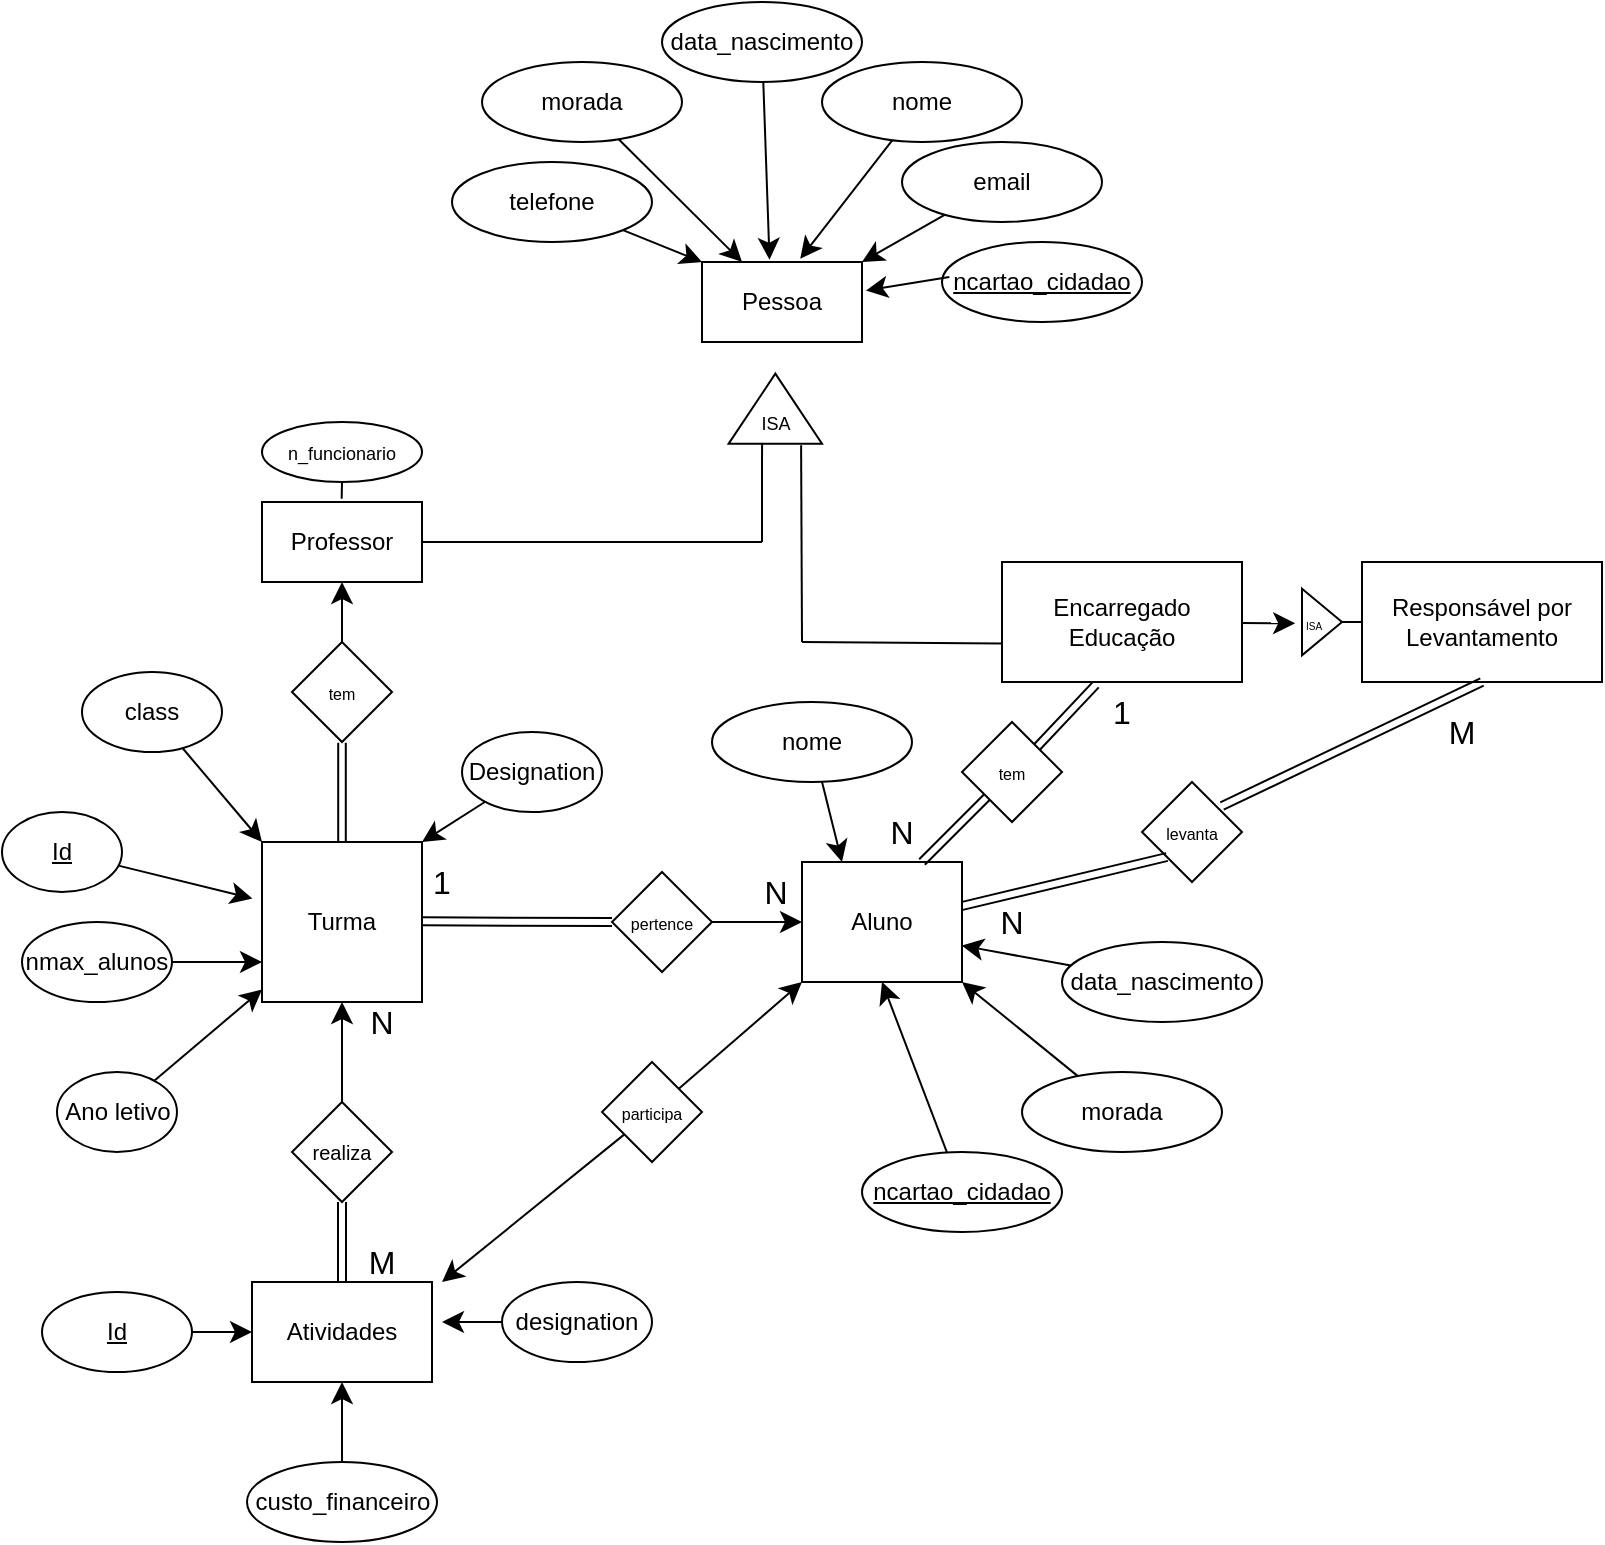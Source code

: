 <mxfile version="23.1.8" type="device">
  <diagram id="R2lEEEUBdFMjLlhIrx00" name="Page-1">
    <mxGraphModel dx="1024" dy="895" grid="1" gridSize="10" guides="1" tooltips="1" connect="1" arrows="1" fold="1" page="1" pageScale="1" pageWidth="850" pageHeight="1100" math="0" shadow="0" extFonts="Permanent Marker^https://fonts.googleapis.com/css?family=Permanent+Marker">
      <root>
        <mxCell id="0" />
        <mxCell id="1" parent="0" />
        <mxCell id="L6khQDOIoBBR53wLG6lC-1" value="Turma" style="whiteSpace=wrap;html=1;aspect=fixed;" vertex="1" parent="1">
          <mxGeometry x="200" y="420" width="80" height="80" as="geometry" />
        </mxCell>
        <mxCell id="L6khQDOIoBBR53wLG6lC-3" style="edgeStyle=none;curved=1;rounded=0;orthogonalLoop=1;jettySize=auto;html=1;entryX=-0.06;entryY=0.353;entryDx=0;entryDy=0;fontSize=12;startSize=8;endSize=8;entryPerimeter=0;" edge="1" parent="1" source="L6khQDOIoBBR53wLG6lC-2" target="L6khQDOIoBBR53wLG6lC-1">
          <mxGeometry relative="1" as="geometry" />
        </mxCell>
        <mxCell id="L6khQDOIoBBR53wLG6lC-2" value="&lt;u&gt;Id&lt;/u&gt;" style="ellipse;whiteSpace=wrap;html=1;" vertex="1" parent="1">
          <mxGeometry x="70" y="405" width="60" height="40" as="geometry" />
        </mxCell>
        <mxCell id="L6khQDOIoBBR53wLG6lC-5" value="" style="edgeStyle=none;curved=1;rounded=0;orthogonalLoop=1;jettySize=auto;html=1;fontSize=12;startSize=8;endSize=8;" edge="1" parent="1" source="L6khQDOIoBBR53wLG6lC-4" target="L6khQDOIoBBR53wLG6lC-1">
          <mxGeometry relative="1" as="geometry" />
        </mxCell>
        <mxCell id="L6khQDOIoBBR53wLG6lC-4" value="Ano letivo" style="ellipse;whiteSpace=wrap;html=1;" vertex="1" parent="1">
          <mxGeometry x="97.5" y="535" width="60" height="40" as="geometry" />
        </mxCell>
        <mxCell id="L6khQDOIoBBR53wLG6lC-7" style="edgeStyle=none;curved=1;rounded=0;orthogonalLoop=1;jettySize=auto;html=1;entryX=1;entryY=0;entryDx=0;entryDy=0;fontSize=12;startSize=8;endSize=8;" edge="1" parent="1" source="L6khQDOIoBBR53wLG6lC-6" target="L6khQDOIoBBR53wLG6lC-1">
          <mxGeometry relative="1" as="geometry" />
        </mxCell>
        <mxCell id="L6khQDOIoBBR53wLG6lC-6" value="Designation" style="ellipse;whiteSpace=wrap;html=1;" vertex="1" parent="1">
          <mxGeometry x="300" y="365" width="70" height="40" as="geometry" />
        </mxCell>
        <mxCell id="L6khQDOIoBBR53wLG6lC-10" style="edgeStyle=none;curved=1;rounded=0;orthogonalLoop=1;jettySize=auto;html=1;entryX=0;entryY=0.75;entryDx=0;entryDy=0;fontSize=12;startSize=8;endSize=8;" edge="1" parent="1" source="L6khQDOIoBBR53wLG6lC-8" target="L6khQDOIoBBR53wLG6lC-1">
          <mxGeometry relative="1" as="geometry" />
        </mxCell>
        <mxCell id="L6khQDOIoBBR53wLG6lC-8" value="nmax_alunos" style="ellipse;whiteSpace=wrap;html=1;" vertex="1" parent="1">
          <mxGeometry x="80" y="460" width="75" height="40" as="geometry" />
        </mxCell>
        <mxCell id="L6khQDOIoBBR53wLG6lC-11" value="Aluno" style="rounded=0;whiteSpace=wrap;html=1;" vertex="1" parent="1">
          <mxGeometry x="470" y="430" width="80" height="60" as="geometry" />
        </mxCell>
        <mxCell id="L6khQDOIoBBR53wLG6lC-13" style="edgeStyle=none;curved=1;rounded=0;orthogonalLoop=1;jettySize=auto;html=1;entryX=0.5;entryY=1;entryDx=0;entryDy=0;fontSize=12;startSize=8;endSize=8;" edge="1" parent="1" source="L6khQDOIoBBR53wLG6lC-12" target="L6khQDOIoBBR53wLG6lC-11">
          <mxGeometry relative="1" as="geometry" />
        </mxCell>
        <mxCell id="L6khQDOIoBBR53wLG6lC-12" value="&lt;u&gt;ncartao_cidadao&lt;/u&gt;" style="ellipse;whiteSpace=wrap;html=1;" vertex="1" parent="1">
          <mxGeometry x="500" y="575" width="100" height="40" as="geometry" />
        </mxCell>
        <mxCell id="L6khQDOIoBBR53wLG6lC-15" style="edgeStyle=none;curved=1;rounded=0;orthogonalLoop=1;jettySize=auto;html=1;entryX=0.25;entryY=0;entryDx=0;entryDy=0;fontSize=12;startSize=8;endSize=8;" edge="1" parent="1" source="L6khQDOIoBBR53wLG6lC-14" target="L6khQDOIoBBR53wLG6lC-11">
          <mxGeometry relative="1" as="geometry" />
        </mxCell>
        <mxCell id="L6khQDOIoBBR53wLG6lC-14" value="nome" style="ellipse;whiteSpace=wrap;html=1;" vertex="1" parent="1">
          <mxGeometry x="425" y="350" width="100" height="40" as="geometry" />
        </mxCell>
        <mxCell id="L6khQDOIoBBR53wLG6lC-17" style="edgeStyle=none;curved=1;rounded=0;orthogonalLoop=1;jettySize=auto;html=1;entryX=1;entryY=1;entryDx=0;entryDy=0;fontSize=12;startSize=8;endSize=8;" edge="1" parent="1" source="L6khQDOIoBBR53wLG6lC-16" target="L6khQDOIoBBR53wLG6lC-11">
          <mxGeometry relative="1" as="geometry" />
        </mxCell>
        <mxCell id="L6khQDOIoBBR53wLG6lC-16" value="morada" style="ellipse;whiteSpace=wrap;html=1;" vertex="1" parent="1">
          <mxGeometry x="580" y="535" width="100" height="40" as="geometry" />
        </mxCell>
        <mxCell id="L6khQDOIoBBR53wLG6lC-18" value="data_nascimento" style="ellipse;whiteSpace=wrap;html=1;" vertex="1" parent="1">
          <mxGeometry x="600" y="470" width="100" height="40" as="geometry" />
        </mxCell>
        <mxCell id="L6khQDOIoBBR53wLG6lC-19" style="edgeStyle=none;curved=1;rounded=0;orthogonalLoop=1;jettySize=auto;html=1;entryX=0.998;entryY=0.696;entryDx=0;entryDy=0;entryPerimeter=0;fontSize=12;startSize=8;endSize=8;" edge="1" parent="1" source="L6khQDOIoBBR53wLG6lC-18" target="L6khQDOIoBBR53wLG6lC-11">
          <mxGeometry relative="1" as="geometry" />
        </mxCell>
        <mxCell id="L6khQDOIoBBR53wLG6lC-21" style="edgeStyle=none;curved=1;rounded=0;orthogonalLoop=1;jettySize=auto;html=1;entryX=0;entryY=0.5;entryDx=0;entryDy=0;fontSize=12;startSize=8;endSize=8;" edge="1" parent="1" source="L6khQDOIoBBR53wLG6lC-20" target="L6khQDOIoBBR53wLG6lC-11">
          <mxGeometry relative="1" as="geometry" />
        </mxCell>
        <mxCell id="L6khQDOIoBBR53wLG6lC-20" value="&lt;font style=&quot;font-size: 8px;&quot;&gt;pertence&lt;/font&gt;" style="rhombus;whiteSpace=wrap;html=1;" vertex="1" parent="1">
          <mxGeometry x="375" y="435" width="50" height="50" as="geometry" />
        </mxCell>
        <mxCell id="L6khQDOIoBBR53wLG6lC-22" value="" style="shape=link;html=1;rounded=0;fontSize=12;startSize=8;endSize=8;entryX=0;entryY=0.5;entryDx=0;entryDy=0;" edge="1" parent="1" target="L6khQDOIoBBR53wLG6lC-20">
          <mxGeometry width="100" relative="1" as="geometry">
            <mxPoint x="280" y="459.66" as="sourcePoint" />
            <mxPoint x="380" y="459.66" as="targetPoint" />
          </mxGeometry>
        </mxCell>
        <mxCell id="L6khQDOIoBBR53wLG6lC-23" value="1" style="text;html=1;align=center;verticalAlign=middle;whiteSpace=wrap;rounded=0;fontSize=16;" vertex="1" parent="1">
          <mxGeometry x="270" y="430" width="40" height="20" as="geometry" />
        </mxCell>
        <mxCell id="L6khQDOIoBBR53wLG6lC-24" value="N" style="text;html=1;align=center;verticalAlign=middle;whiteSpace=wrap;rounded=0;fontSize=16;" vertex="1" parent="1">
          <mxGeometry x="510" y="410" width="20" height="10" as="geometry" />
        </mxCell>
        <mxCell id="L6khQDOIoBBR53wLG6lC-25" value="Atividades" style="rounded=0;whiteSpace=wrap;html=1;" vertex="1" parent="1">
          <mxGeometry x="195" y="640" width="90" height="50" as="geometry" />
        </mxCell>
        <mxCell id="L6khQDOIoBBR53wLG6lC-27" style="edgeStyle=none;curved=1;rounded=0;orthogonalLoop=1;jettySize=auto;html=1;entryX=0;entryY=0.5;entryDx=0;entryDy=0;fontSize=12;startSize=8;endSize=8;" edge="1" parent="1" source="L6khQDOIoBBR53wLG6lC-26" target="L6khQDOIoBBR53wLG6lC-25">
          <mxGeometry relative="1" as="geometry" />
        </mxCell>
        <mxCell id="L6khQDOIoBBR53wLG6lC-26" value="&lt;u&gt;Id&lt;/u&gt;" style="ellipse;whiteSpace=wrap;html=1;" vertex="1" parent="1">
          <mxGeometry x="90" y="645" width="75" height="40" as="geometry" />
        </mxCell>
        <mxCell id="L6khQDOIoBBR53wLG6lC-31" style="edgeStyle=none;curved=1;rounded=0;orthogonalLoop=1;jettySize=auto;html=1;fontSize=12;startSize=8;endSize=8;" edge="1" parent="1" source="L6khQDOIoBBR53wLG6lC-28">
          <mxGeometry relative="1" as="geometry">
            <mxPoint x="290" y="660" as="targetPoint" />
          </mxGeometry>
        </mxCell>
        <mxCell id="L6khQDOIoBBR53wLG6lC-28" value="designation" style="ellipse;whiteSpace=wrap;html=1;" vertex="1" parent="1">
          <mxGeometry x="320" y="640" width="75" height="40" as="geometry" />
        </mxCell>
        <mxCell id="L6khQDOIoBBR53wLG6lC-30" style="edgeStyle=none;curved=1;rounded=0;orthogonalLoop=1;jettySize=auto;html=1;entryX=0.5;entryY=1;entryDx=0;entryDy=0;fontSize=12;startSize=8;endSize=8;" edge="1" parent="1" source="L6khQDOIoBBR53wLG6lC-29" target="L6khQDOIoBBR53wLG6lC-25">
          <mxGeometry relative="1" as="geometry" />
        </mxCell>
        <mxCell id="L6khQDOIoBBR53wLG6lC-29" value="custo_financeiro" style="ellipse;whiteSpace=wrap;html=1;" vertex="1" parent="1">
          <mxGeometry x="192.5" y="730" width="95" height="40" as="geometry" />
        </mxCell>
        <mxCell id="L6khQDOIoBBR53wLG6lC-34" style="edgeStyle=none;curved=1;rounded=0;orthogonalLoop=1;jettySize=auto;html=1;entryX=0.5;entryY=1;entryDx=0;entryDy=0;fontSize=12;startSize=8;endSize=8;" edge="1" parent="1" source="L6khQDOIoBBR53wLG6lC-32" target="L6khQDOIoBBR53wLG6lC-1">
          <mxGeometry relative="1" as="geometry" />
        </mxCell>
        <mxCell id="L6khQDOIoBBR53wLG6lC-32" value="&lt;font style=&quot;font-size: 10px;&quot;&gt;realiza&lt;/font&gt;" style="rhombus;whiteSpace=wrap;html=1;" vertex="1" parent="1">
          <mxGeometry x="215" y="550" width="50" height="50" as="geometry" />
        </mxCell>
        <mxCell id="L6khQDOIoBBR53wLG6lC-33" value="" style="shape=link;html=1;rounded=0;fontSize=12;startSize=8;endSize=8;entryX=0.5;entryY=1;entryDx=0;entryDy=0;" edge="1" parent="1" target="L6khQDOIoBBR53wLG6lC-32">
          <mxGeometry width="100" relative="1" as="geometry">
            <mxPoint x="240" y="639.67" as="sourcePoint" />
            <mxPoint x="340" y="639.67" as="targetPoint" />
          </mxGeometry>
        </mxCell>
        <mxCell id="L6khQDOIoBBR53wLG6lC-35" value="N" style="text;html=1;align=center;verticalAlign=middle;whiteSpace=wrap;rounded=0;fontSize=16;" vertex="1" parent="1">
          <mxGeometry x="260" y="510" as="geometry" />
        </mxCell>
        <mxCell id="L6khQDOIoBBR53wLG6lC-36" value="M" style="text;html=1;align=center;verticalAlign=middle;whiteSpace=wrap;rounded=0;fontSize=16;" vertex="1" parent="1">
          <mxGeometry x="240" y="620" width="40" height="20" as="geometry" />
        </mxCell>
        <mxCell id="L6khQDOIoBBR53wLG6lC-38" style="edgeStyle=none;curved=1;rounded=0;orthogonalLoop=1;jettySize=auto;html=1;entryX=0;entryY=1;entryDx=0;entryDy=0;fontSize=12;startSize=8;endSize=8;" edge="1" parent="1" source="L6khQDOIoBBR53wLG6lC-37" target="L6khQDOIoBBR53wLG6lC-11">
          <mxGeometry relative="1" as="geometry" />
        </mxCell>
        <mxCell id="L6khQDOIoBBR53wLG6lC-39" style="edgeStyle=none;curved=1;rounded=0;orthogonalLoop=1;jettySize=auto;html=1;fontSize=12;startSize=8;endSize=8;" edge="1" parent="1" source="L6khQDOIoBBR53wLG6lC-37">
          <mxGeometry relative="1" as="geometry">
            <mxPoint x="290" y="640" as="targetPoint" />
          </mxGeometry>
        </mxCell>
        <mxCell id="L6khQDOIoBBR53wLG6lC-37" value="&lt;font style=&quot;font-size: 8px;&quot;&gt;participa&lt;/font&gt;" style="rhombus;whiteSpace=wrap;html=1;" vertex="1" parent="1">
          <mxGeometry x="370" y="530" width="50" height="50" as="geometry" />
        </mxCell>
        <mxCell id="L6khQDOIoBBR53wLG6lC-71" style="edgeStyle=none;curved=1;rounded=0;orthogonalLoop=1;jettySize=auto;html=1;fontSize=12;startSize=8;endSize=8;endArrow=none;endFill=0;" edge="1" parent="1" source="L6khQDOIoBBR53wLG6lC-40">
          <mxGeometry relative="1" as="geometry">
            <mxPoint x="450" y="270" as="targetPoint" />
          </mxGeometry>
        </mxCell>
        <mxCell id="L6khQDOIoBBR53wLG6lC-40" value="Professor" style="rounded=0;whiteSpace=wrap;html=1;" vertex="1" parent="1">
          <mxGeometry x="200" y="250" width="80" height="40" as="geometry" />
        </mxCell>
        <mxCell id="L6khQDOIoBBR53wLG6lC-43" style="edgeStyle=none;curved=1;rounded=0;orthogonalLoop=1;jettySize=auto;html=1;entryX=0.5;entryY=1;entryDx=0;entryDy=0;fontSize=12;startSize=8;endSize=8;" edge="1" parent="1" source="L6khQDOIoBBR53wLG6lC-41" target="L6khQDOIoBBR53wLG6lC-40">
          <mxGeometry relative="1" as="geometry" />
        </mxCell>
        <mxCell id="L6khQDOIoBBR53wLG6lC-41" value="&lt;span style=&quot;font-size: 8px;&quot;&gt;tem&lt;/span&gt;" style="rhombus;whiteSpace=wrap;html=1;" vertex="1" parent="1">
          <mxGeometry x="215" y="320" width="50" height="50" as="geometry" />
        </mxCell>
        <mxCell id="L6khQDOIoBBR53wLG6lC-42" value="" style="shape=link;html=1;rounded=0;fontSize=12;startSize=8;endSize=8;entryX=0.5;entryY=1;entryDx=0;entryDy=0;width=3.793;exitX=0.5;exitY=0;exitDx=0;exitDy=0;" edge="1" parent="1" source="L6khQDOIoBBR53wLG6lC-1">
          <mxGeometry width="100" relative="1" as="geometry">
            <mxPoint x="240" y="410" as="sourcePoint" />
            <mxPoint x="240" y="370.33" as="targetPoint" />
          </mxGeometry>
        </mxCell>
        <mxCell id="L6khQDOIoBBR53wLG6lC-44" value="&lt;font style=&quot;font-size: 9px;&quot;&gt;n_funcionario&lt;/font&gt;" style="ellipse;whiteSpace=wrap;html=1;" vertex="1" parent="1">
          <mxGeometry x="200" y="210" width="80" height="30" as="geometry" />
        </mxCell>
        <mxCell id="L6khQDOIoBBR53wLG6lC-45" style="edgeStyle=none;curved=1;rounded=0;orthogonalLoop=1;jettySize=auto;html=1;entryX=0.498;entryY=-0.041;entryDx=0;entryDy=0;entryPerimeter=0;fontSize=12;startSize=8;endSize=8;endArrow=none;endFill=0;" edge="1" parent="1" source="L6khQDOIoBBR53wLG6lC-44" target="L6khQDOIoBBR53wLG6lC-40">
          <mxGeometry relative="1" as="geometry" />
        </mxCell>
        <mxCell id="L6khQDOIoBBR53wLG6lC-47" style="edgeStyle=none;curved=1;rounded=0;orthogonalLoop=1;jettySize=auto;html=1;fontSize=12;startSize=8;endSize=8;" edge="1" parent="1" source="L6khQDOIoBBR53wLG6lC-46">
          <mxGeometry relative="1" as="geometry">
            <mxPoint x="200" y="420" as="targetPoint" />
          </mxGeometry>
        </mxCell>
        <mxCell id="L6khQDOIoBBR53wLG6lC-46" value="class" style="ellipse;whiteSpace=wrap;html=1;" vertex="1" parent="1">
          <mxGeometry x="110" y="335" width="70" height="40" as="geometry" />
        </mxCell>
        <mxCell id="L6khQDOIoBBR53wLG6lC-49" value="Pessoa" style="rounded=0;whiteSpace=wrap;html=1;" vertex="1" parent="1">
          <mxGeometry x="420" y="130" width="80" height="40" as="geometry" />
        </mxCell>
        <mxCell id="L6khQDOIoBBR53wLG6lC-50" value="nome" style="ellipse;whiteSpace=wrap;html=1;" vertex="1" parent="1">
          <mxGeometry x="480" y="30" width="100" height="40" as="geometry" />
        </mxCell>
        <mxCell id="L6khQDOIoBBR53wLG6lC-60" style="edgeStyle=none;curved=1;rounded=0;orthogonalLoop=1;jettySize=auto;html=1;entryX=1;entryY=0;entryDx=0;entryDy=0;fontSize=12;startSize=8;endSize=8;" edge="1" parent="1" source="L6khQDOIoBBR53wLG6lC-51" target="L6khQDOIoBBR53wLG6lC-49">
          <mxGeometry relative="1" as="geometry" />
        </mxCell>
        <mxCell id="L6khQDOIoBBR53wLG6lC-51" value="email" style="ellipse;whiteSpace=wrap;html=1;" vertex="1" parent="1">
          <mxGeometry x="520" y="70" width="100" height="40" as="geometry" />
        </mxCell>
        <mxCell id="L6khQDOIoBBR53wLG6lC-52" value="&lt;u&gt;ncartao_cidadao&lt;/u&gt;" style="ellipse;whiteSpace=wrap;html=1;" vertex="1" parent="1">
          <mxGeometry x="540" y="120" width="100" height="40" as="geometry" />
        </mxCell>
        <mxCell id="L6khQDOIoBBR53wLG6lC-53" value="data_nascimento" style="ellipse;whiteSpace=wrap;html=1;" vertex="1" parent="1">
          <mxGeometry x="400" width="100" height="40" as="geometry" />
        </mxCell>
        <mxCell id="L6khQDOIoBBR53wLG6lC-57" style="edgeStyle=none;curved=1;rounded=0;orthogonalLoop=1;jettySize=auto;html=1;entryX=0.25;entryY=0;entryDx=0;entryDy=0;fontSize=12;startSize=8;endSize=8;" edge="1" parent="1" target="L6khQDOIoBBR53wLG6lC-49">
          <mxGeometry relative="1" as="geometry">
            <mxPoint x="378.333" y="68.607" as="sourcePoint" />
          </mxGeometry>
        </mxCell>
        <mxCell id="L6khQDOIoBBR53wLG6lC-54" value="morada" style="ellipse;whiteSpace=wrap;html=1;" vertex="1" parent="1">
          <mxGeometry x="310" y="30" width="100" height="40" as="geometry" />
        </mxCell>
        <mxCell id="L6khQDOIoBBR53wLG6lC-56" style="edgeStyle=none;curved=1;rounded=0;orthogonalLoop=1;jettySize=auto;html=1;entryX=0;entryY=0;entryDx=0;entryDy=0;fontSize=12;startSize=8;endSize=8;" edge="1" parent="1" target="L6khQDOIoBBR53wLG6lC-49">
          <mxGeometry relative="1" as="geometry">
            <mxPoint x="380.496" y="114.086" as="sourcePoint" />
          </mxGeometry>
        </mxCell>
        <mxCell id="L6khQDOIoBBR53wLG6lC-55" value="telefone" style="ellipse;whiteSpace=wrap;html=1;" vertex="1" parent="1">
          <mxGeometry x="295" y="80" width="100" height="40" as="geometry" />
        </mxCell>
        <mxCell id="L6khQDOIoBBR53wLG6lC-58" style="edgeStyle=none;curved=1;rounded=0;orthogonalLoop=1;jettySize=auto;html=1;entryX=0.422;entryY=-0.028;entryDx=0;entryDy=0;entryPerimeter=0;fontSize=12;startSize=8;endSize=8;" edge="1" parent="1" source="L6khQDOIoBBR53wLG6lC-53" target="L6khQDOIoBBR53wLG6lC-49">
          <mxGeometry relative="1" as="geometry" />
        </mxCell>
        <mxCell id="L6khQDOIoBBR53wLG6lC-59" style="edgeStyle=none;curved=1;rounded=0;orthogonalLoop=1;jettySize=auto;html=1;entryX=0.614;entryY=-0.04;entryDx=0;entryDy=0;entryPerimeter=0;fontSize=12;startSize=8;endSize=8;" edge="1" parent="1" source="L6khQDOIoBBR53wLG6lC-50" target="L6khQDOIoBBR53wLG6lC-49">
          <mxGeometry relative="1" as="geometry" />
        </mxCell>
        <mxCell id="L6khQDOIoBBR53wLG6lC-61" style="edgeStyle=none;curved=1;rounded=0;orthogonalLoop=1;jettySize=auto;html=1;entryX=1.024;entryY=0.357;entryDx=0;entryDy=0;entryPerimeter=0;fontSize=12;startSize=8;endSize=8;" edge="1" parent="1" target="L6khQDOIoBBR53wLG6lC-49">
          <mxGeometry relative="1" as="geometry">
            <mxPoint x="543.663" y="137.514" as="sourcePoint" />
          </mxGeometry>
        </mxCell>
        <mxCell id="L6khQDOIoBBR53wLG6lC-63" value="" style="triangle;whiteSpace=wrap;html=1;rotation=-90;" vertex="1" parent="1">
          <mxGeometry x="439.17" y="180" width="35" height="46.67" as="geometry" />
        </mxCell>
        <mxCell id="L6khQDOIoBBR53wLG6lC-64" value="&lt;font style=&quot;font-size: 9px;&quot;&gt;ISA&lt;/font&gt;" style="text;html=1;align=center;verticalAlign=middle;whiteSpace=wrap;rounded=0;fontSize=16;" vertex="1" parent="1">
          <mxGeometry x="436.67" y="198.33" width="40" height="20" as="geometry" />
        </mxCell>
        <mxCell id="L6khQDOIoBBR53wLG6lC-72" value="" style="endArrow=none;html=1;rounded=0;fontSize=12;startSize=8;endSize=8;entryX=-0.004;entryY=0.358;entryDx=0;entryDy=0;entryPerimeter=0;" edge="1" parent="1" target="L6khQDOIoBBR53wLG6lC-63">
          <mxGeometry width="50" height="50" relative="1" as="geometry">
            <mxPoint x="450" y="270" as="sourcePoint" />
            <mxPoint x="440" y="230" as="targetPoint" />
            <Array as="points">
              <mxPoint x="450" y="230" />
            </Array>
          </mxGeometry>
        </mxCell>
        <mxCell id="L6khQDOIoBBR53wLG6lC-73" value="Encarregado&lt;br&gt;Educação" style="rounded=0;whiteSpace=wrap;html=1;" vertex="1" parent="1">
          <mxGeometry x="570" y="280" width="120" height="60" as="geometry" />
        </mxCell>
        <mxCell id="L6khQDOIoBBR53wLG6lC-74" value="&lt;font style=&quot;font-size: 8px;&quot;&gt;tem&lt;/font&gt;" style="rhombus;whiteSpace=wrap;html=1;" vertex="1" parent="1">
          <mxGeometry x="550" y="360" width="50" height="50" as="geometry" />
        </mxCell>
        <mxCell id="L6khQDOIoBBR53wLG6lC-75" value="" style="shape=link;html=1;rounded=0;fontSize=12;startSize=8;endSize=8;entryX=0.391;entryY=1.022;entryDx=0;entryDy=0;entryPerimeter=0;exitX=1;exitY=0;exitDx=0;exitDy=0;" edge="1" parent="1" source="L6khQDOIoBBR53wLG6lC-74" target="L6khQDOIoBBR53wLG6lC-73">
          <mxGeometry width="100" relative="1" as="geometry">
            <mxPoint x="500" y="380" as="sourcePoint" />
            <mxPoint x="600" y="380" as="targetPoint" />
          </mxGeometry>
        </mxCell>
        <mxCell id="L6khQDOIoBBR53wLG6lC-76" value="" style="shape=link;html=1;rounded=0;fontSize=12;startSize=8;endSize=8;exitX=0.75;exitY=0;exitDx=0;exitDy=0;" edge="1" parent="1" source="L6khQDOIoBBR53wLG6lC-11" target="L6khQDOIoBBR53wLG6lC-74">
          <mxGeometry width="100" relative="1" as="geometry">
            <mxPoint x="531" y="430" as="sourcePoint" />
            <mxPoint x="560" y="398" as="targetPoint" />
          </mxGeometry>
        </mxCell>
        <mxCell id="L6khQDOIoBBR53wLG6lC-77" value="N" style="text;html=1;align=center;verticalAlign=middle;whiteSpace=wrap;rounded=0;fontSize=16;" vertex="1" parent="1">
          <mxGeometry x="446.67" y="440" width="20" height="10" as="geometry" />
        </mxCell>
        <mxCell id="L6khQDOIoBBR53wLG6lC-78" value="1" style="text;html=1;align=center;verticalAlign=middle;whiteSpace=wrap;rounded=0;fontSize=16;" vertex="1" parent="1">
          <mxGeometry x="620" y="350" width="20" height="10" as="geometry" />
        </mxCell>
        <mxCell id="L6khQDOIoBBR53wLG6lC-80" value="" style="endArrow=none;html=1;rounded=0;fontSize=12;startSize=8;endSize=8;entryX=-0.023;entryY=0.776;entryDx=0;entryDy=0;entryPerimeter=0;" edge="1" parent="1" target="L6khQDOIoBBR53wLG6lC-63">
          <mxGeometry width="50" height="50" relative="1" as="geometry">
            <mxPoint x="470" y="320" as="sourcePoint" />
            <mxPoint x="466.67" y="226.67" as="targetPoint" />
            <Array as="points" />
          </mxGeometry>
        </mxCell>
        <mxCell id="L6khQDOIoBBR53wLG6lC-81" value="" style="endArrow=none;html=1;rounded=0;fontSize=12;startSize=8;endSize=8;entryX=-0.003;entryY=0.679;entryDx=0;entryDy=0;entryPerimeter=0;" edge="1" parent="1" target="L6khQDOIoBBR53wLG6lC-73">
          <mxGeometry width="50" height="50" relative="1" as="geometry">
            <mxPoint x="470" y="320" as="sourcePoint" />
            <mxPoint x="520" y="270" as="targetPoint" />
          </mxGeometry>
        </mxCell>
        <mxCell id="L6khQDOIoBBR53wLG6lC-82" value="Responsável por&lt;br&gt;Levantamento" style="rounded=0;whiteSpace=wrap;html=1;" vertex="1" parent="1">
          <mxGeometry x="750" y="280" width="120" height="60" as="geometry" />
        </mxCell>
        <mxCell id="L6khQDOIoBBR53wLG6lC-83" value="&lt;font style=&quot;font-size: 8px;&quot;&gt;levanta&lt;/font&gt;" style="rhombus;whiteSpace=wrap;html=1;" vertex="1" parent="1">
          <mxGeometry x="640" y="390" width="50" height="50" as="geometry" />
        </mxCell>
        <mxCell id="L6khQDOIoBBR53wLG6lC-84" value="" style="shape=link;html=1;rounded=0;fontSize=12;startSize=8;endSize=8;exitX=0.75;exitY=0;exitDx=0;exitDy=0;entryX=0;entryY=1;entryDx=0;entryDy=0;" edge="1" parent="1" target="L6khQDOIoBBR53wLG6lC-83">
          <mxGeometry width="100" relative="1" as="geometry">
            <mxPoint x="550" y="452" as="sourcePoint" />
            <mxPoint x="583" y="420" as="targetPoint" />
          </mxGeometry>
        </mxCell>
        <mxCell id="L6khQDOIoBBR53wLG6lC-85" value="" style="shape=link;html=1;rounded=0;fontSize=12;startSize=8;endSize=8;exitX=0.75;exitY=0;exitDx=0;exitDy=0;entryX=0.5;entryY=1;entryDx=0;entryDy=0;" edge="1" parent="1" target="L6khQDOIoBBR53wLG6lC-82">
          <mxGeometry width="100" relative="1" as="geometry">
            <mxPoint x="680" y="402" as="sourcePoint" />
            <mxPoint x="783" y="378" as="targetPoint" />
          </mxGeometry>
        </mxCell>
        <mxCell id="L6khQDOIoBBR53wLG6lC-86" value="M" style="text;html=1;align=center;verticalAlign=middle;whiteSpace=wrap;rounded=0;fontSize=16;" vertex="1" parent="1">
          <mxGeometry x="790" y="360" width="20" height="10" as="geometry" />
        </mxCell>
        <mxCell id="L6khQDOIoBBR53wLG6lC-87" value="N" style="text;html=1;align=center;verticalAlign=middle;whiteSpace=wrap;rounded=0;fontSize=16;" vertex="1" parent="1">
          <mxGeometry x="565" y="455" width="20" height="10" as="geometry" />
        </mxCell>
        <mxCell id="L6khQDOIoBBR53wLG6lC-90" style="edgeStyle=none;curved=1;rounded=0;orthogonalLoop=1;jettySize=auto;html=1;entryX=0;entryY=0.5;entryDx=0;entryDy=0;fontSize=12;startSize=8;endSize=8;endArrow=none;endFill=0;" edge="1" parent="1" source="L6khQDOIoBBR53wLG6lC-88" target="L6khQDOIoBBR53wLG6lC-82">
          <mxGeometry relative="1" as="geometry" />
        </mxCell>
        <mxCell id="L6khQDOIoBBR53wLG6lC-88" value="&lt;div style=&quot;&quot;&gt;&lt;span style=&quot;font-size: 5px; background-color: initial;&quot;&gt;ISA&lt;/span&gt;&lt;/div&gt;" style="triangle;whiteSpace=wrap;html=1;align=left;" vertex="1" parent="1">
          <mxGeometry x="720" y="293.33" width="20" height="33.33" as="geometry" />
        </mxCell>
        <mxCell id="L6khQDOIoBBR53wLG6lC-89" style="edgeStyle=none;curved=1;rounded=0;orthogonalLoop=1;jettySize=auto;html=1;entryX=-0.171;entryY=0.52;entryDx=0;entryDy=0;entryPerimeter=0;fontSize=12;startSize=8;endSize=8;" edge="1" parent="1" source="L6khQDOIoBBR53wLG6lC-73" target="L6khQDOIoBBR53wLG6lC-88">
          <mxGeometry relative="1" as="geometry" />
        </mxCell>
      </root>
    </mxGraphModel>
  </diagram>
</mxfile>
